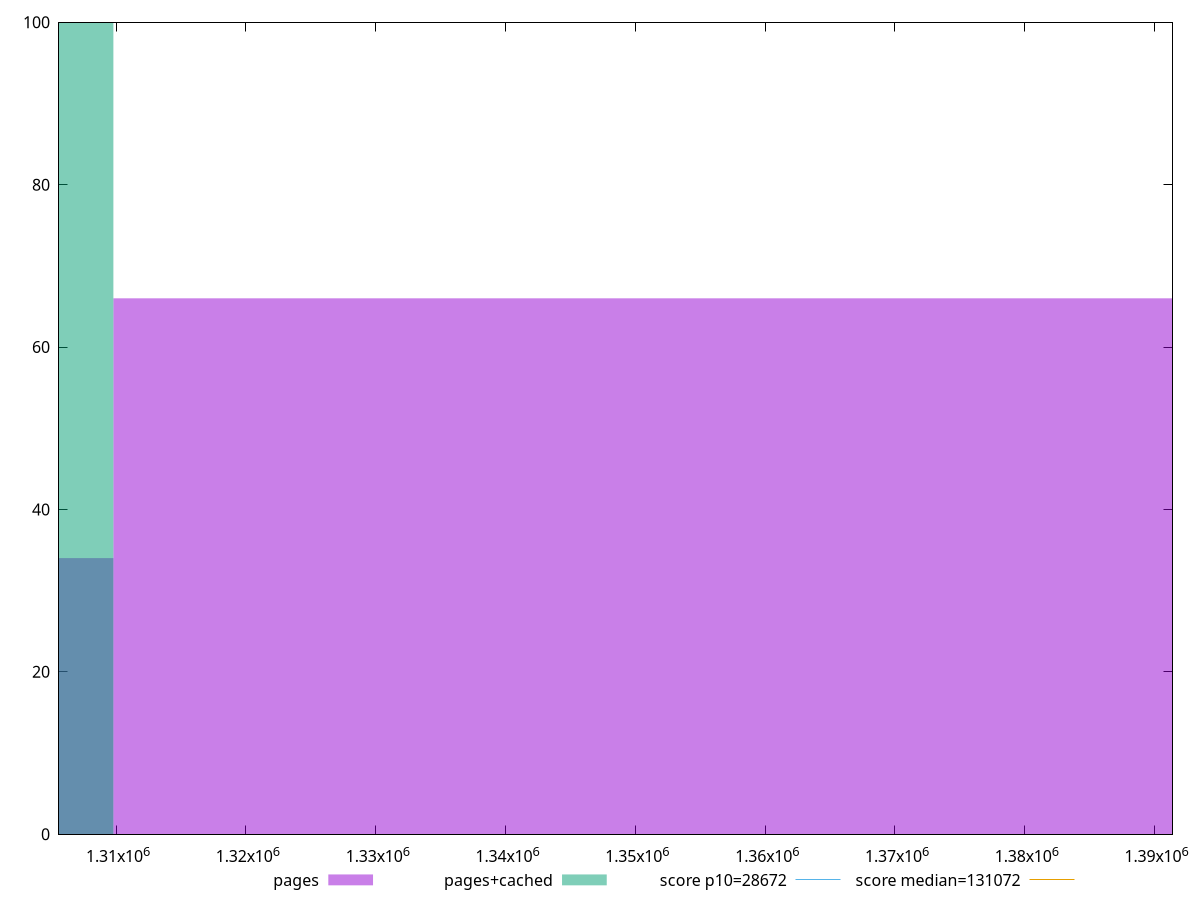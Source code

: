 reset

$pages <<EOF
1264629.2327743499 34
1354959.892258232 66
EOF

$pagesCached <<EOF
1264629.2327743499 100
EOF

set key outside below
set boxwidth 90330.65948388213
set xrange [1305606.1043989756:1391377.484216946]
set yrange [0:100]
set trange [0:100]
set style fill transparent solid 0.5 noborder

set parametric
set terminal svg size 640, 500 enhanced background rgb 'white'
set output "report_00013_2021-02-09T12-04-24.940Z/uses-long-cache-ttl/comparison/histogram/0_vs_1.svg"

plot $pages title "pages" with boxes, \
     $pagesCached title "pages+cached" with boxes, \
     28672,t title "score p10=28672", \
     131072,t title "score median=131072"

reset
